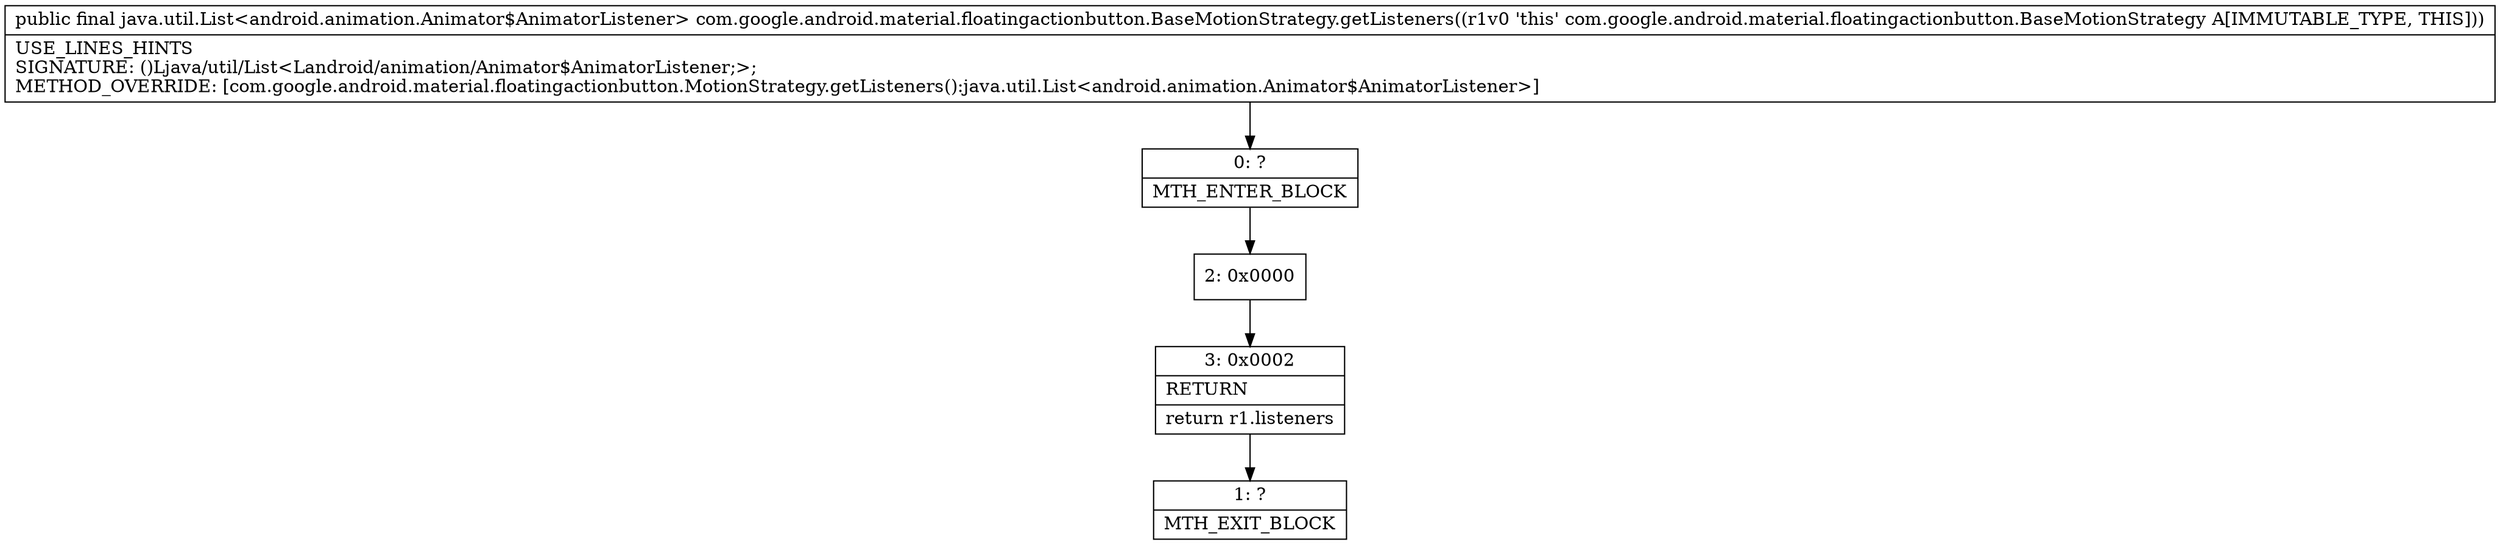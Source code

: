digraph "CFG forcom.google.android.material.floatingactionbutton.BaseMotionStrategy.getListeners()Ljava\/util\/List;" {
Node_0 [shape=record,label="{0\:\ ?|MTH_ENTER_BLOCK\l}"];
Node_2 [shape=record,label="{2\:\ 0x0000}"];
Node_3 [shape=record,label="{3\:\ 0x0002|RETURN\l|return r1.listeners\l}"];
Node_1 [shape=record,label="{1\:\ ?|MTH_EXIT_BLOCK\l}"];
MethodNode[shape=record,label="{public final java.util.List\<android.animation.Animator$AnimatorListener\> com.google.android.material.floatingactionbutton.BaseMotionStrategy.getListeners((r1v0 'this' com.google.android.material.floatingactionbutton.BaseMotionStrategy A[IMMUTABLE_TYPE, THIS]))  | USE_LINES_HINTS\lSIGNATURE: ()Ljava\/util\/List\<Landroid\/animation\/Animator$AnimatorListener;\>;\lMETHOD_OVERRIDE: [com.google.android.material.floatingactionbutton.MotionStrategy.getListeners():java.util.List\<android.animation.Animator$AnimatorListener\>]\l}"];
MethodNode -> Node_0;Node_0 -> Node_2;
Node_2 -> Node_3;
Node_3 -> Node_1;
}

